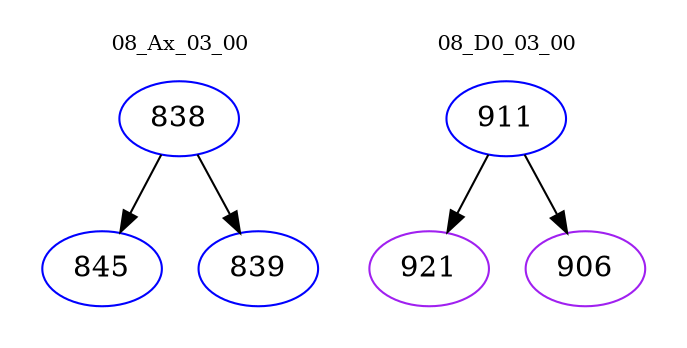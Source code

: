 digraph{
subgraph cluster_0 {
color = white
label = "08_Ax_03_00";
fontsize=10;
T0_838 [label="838", color="blue"]
T0_838 -> T0_845 [color="black"]
T0_845 [label="845", color="blue"]
T0_838 -> T0_839 [color="black"]
T0_839 [label="839", color="blue"]
}
subgraph cluster_1 {
color = white
label = "08_D0_03_00";
fontsize=10;
T1_911 [label="911", color="blue"]
T1_911 -> T1_921 [color="black"]
T1_921 [label="921", color="purple"]
T1_911 -> T1_906 [color="black"]
T1_906 [label="906", color="purple"]
}
}
